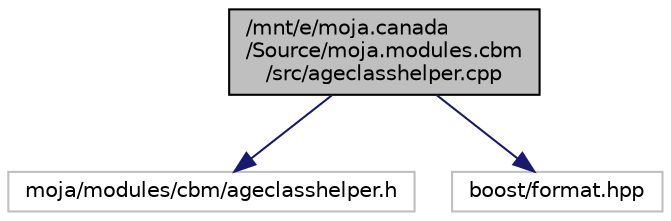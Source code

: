 digraph "/mnt/e/moja.canada/Source/moja.modules.cbm/src/ageclasshelper.cpp"
{
 // LATEX_PDF_SIZE
  edge [fontname="Helvetica",fontsize="10",labelfontname="Helvetica",labelfontsize="10"];
  node [fontname="Helvetica",fontsize="10",shape=record];
  Node1 [label="/mnt/e/moja.canada\l/Source/moja.modules.cbm\l/src/ageclasshelper.cpp",height=0.2,width=0.4,color="black", fillcolor="grey75", style="filled", fontcolor="black",tooltip="The brief description goes here."];
  Node1 -> Node2 [color="midnightblue",fontsize="10",style="solid",fontname="Helvetica"];
  Node2 [label="moja/modules/cbm/ageclasshelper.h",height=0.2,width=0.4,color="grey75", fillcolor="white", style="filled",tooltip=" "];
  Node1 -> Node3 [color="midnightblue",fontsize="10",style="solid",fontname="Helvetica"];
  Node3 [label="boost/format.hpp",height=0.2,width=0.4,color="grey75", fillcolor="white", style="filled",tooltip=" "];
}
